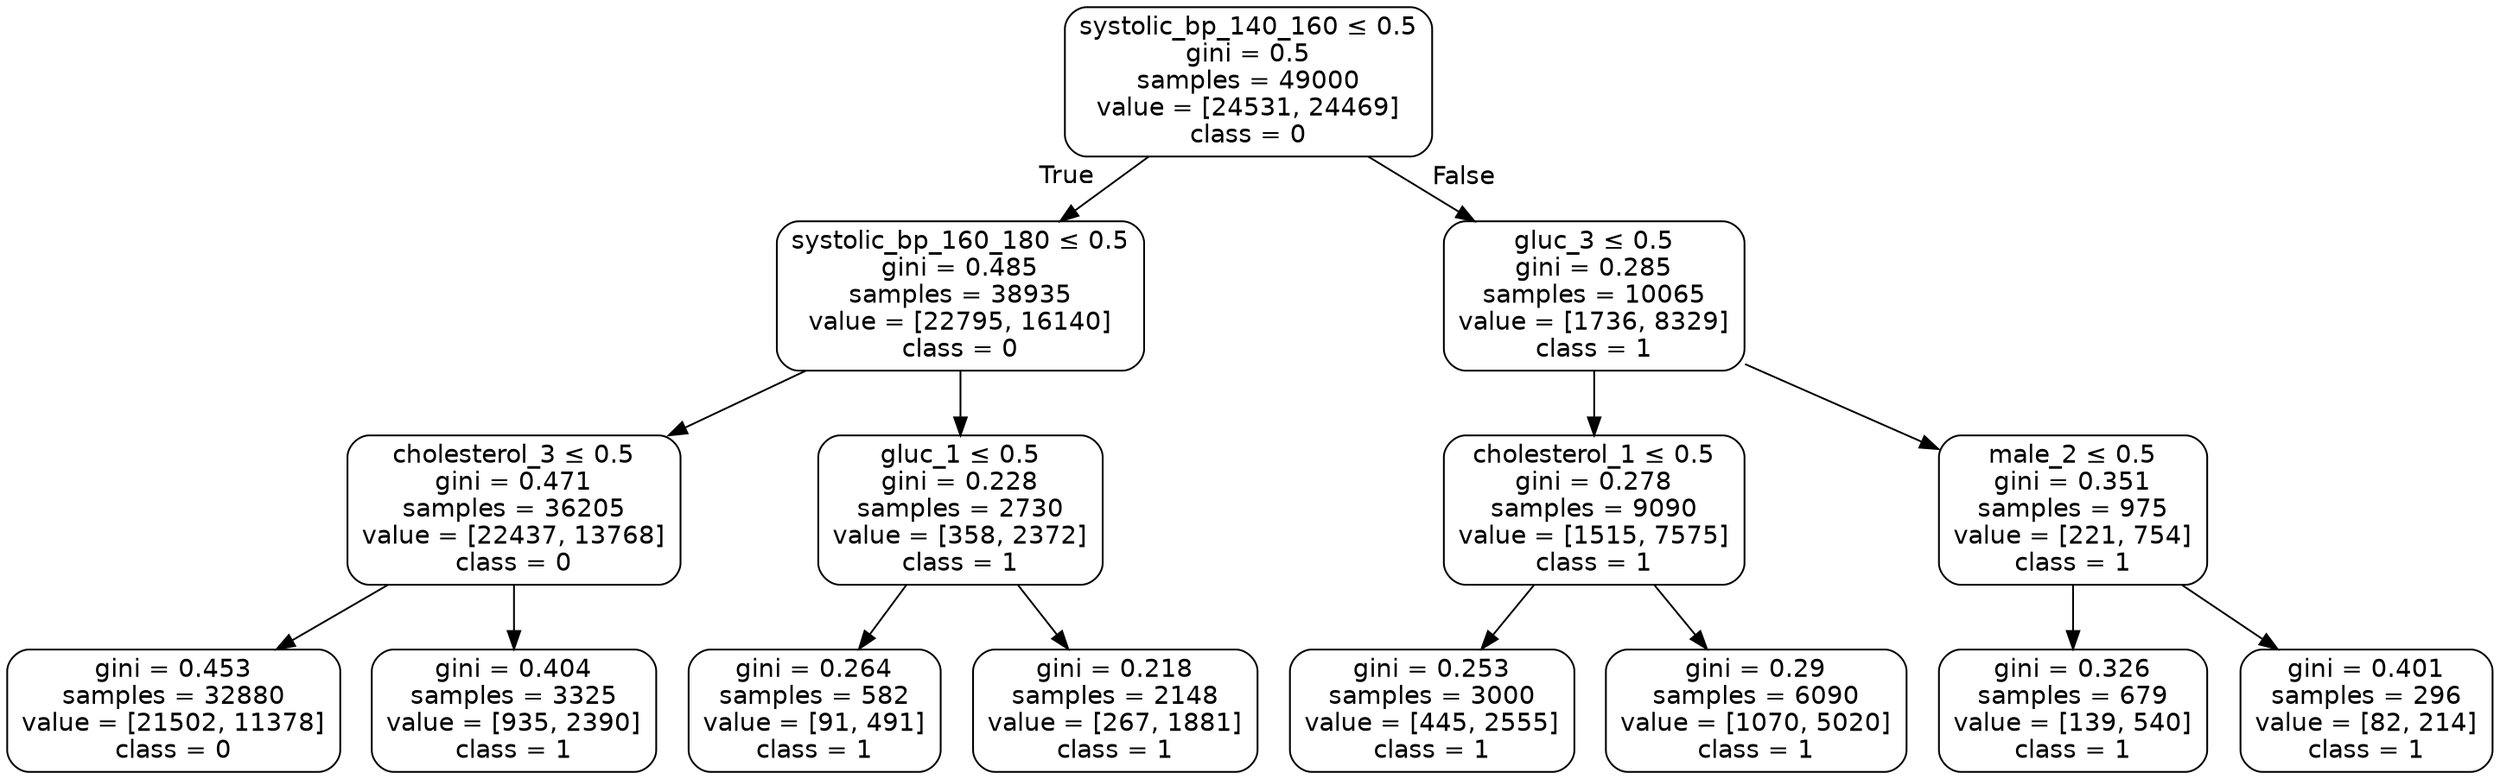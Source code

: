 digraph Tree {
node [shape=box, style="rounded", color="black", fontname=helvetica] ;
edge [fontname=helvetica] ;
0 [label=<systolic_bp_140_160 &le; 0.5<br/>gini = 0.5<br/>samples = 49000<br/>value = [24531, 24469]<br/>class = 0>] ;
1 [label=<systolic_bp_160_180 &le; 0.5<br/>gini = 0.485<br/>samples = 38935<br/>value = [22795, 16140]<br/>class = 0>] ;
0 -> 1 [labeldistance=2.5, labelangle=45, headlabel="True"] ;
2 [label=<cholesterol_3 &le; 0.5<br/>gini = 0.471<br/>samples = 36205<br/>value = [22437, 13768]<br/>class = 0>] ;
1 -> 2 ;
3 [label=<gini = 0.453<br/>samples = 32880<br/>value = [21502, 11378]<br/>class = 0>] ;
2 -> 3 ;
4 [label=<gini = 0.404<br/>samples = 3325<br/>value = [935, 2390]<br/>class = 1>] ;
2 -> 4 ;
5 [label=<gluc_1 &le; 0.5<br/>gini = 0.228<br/>samples = 2730<br/>value = [358, 2372]<br/>class = 1>] ;
1 -> 5 ;
6 [label=<gini = 0.264<br/>samples = 582<br/>value = [91, 491]<br/>class = 1>] ;
5 -> 6 ;
7 [label=<gini = 0.218<br/>samples = 2148<br/>value = [267, 1881]<br/>class = 1>] ;
5 -> 7 ;
8 [label=<gluc_3 &le; 0.5<br/>gini = 0.285<br/>samples = 10065<br/>value = [1736, 8329]<br/>class = 1>] ;
0 -> 8 [labeldistance=2.5, labelangle=-45, headlabel="False"] ;
9 [label=<cholesterol_1 &le; 0.5<br/>gini = 0.278<br/>samples = 9090<br/>value = [1515, 7575]<br/>class = 1>] ;
8 -> 9 ;
10 [label=<gini = 0.253<br/>samples = 3000<br/>value = [445, 2555]<br/>class = 1>] ;
9 -> 10 ;
11 [label=<gini = 0.29<br/>samples = 6090<br/>value = [1070, 5020]<br/>class = 1>] ;
9 -> 11 ;
12 [label=<male_2 &le; 0.5<br/>gini = 0.351<br/>samples = 975<br/>value = [221, 754]<br/>class = 1>] ;
8 -> 12 ;
13 [label=<gini = 0.326<br/>samples = 679<br/>value = [139, 540]<br/>class = 1>] ;
12 -> 13 ;
14 [label=<gini = 0.401<br/>samples = 296<br/>value = [82, 214]<br/>class = 1>] ;
12 -> 14 ;
}